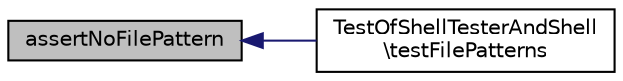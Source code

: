 digraph "assertNoFilePattern"
{
  edge [fontname="Helvetica",fontsize="10",labelfontname="Helvetica",labelfontsize="10"];
  node [fontname="Helvetica",fontsize="10",shape=record];
  rankdir="LR";
  Node1 [label="assertNoFilePattern",height=0.2,width=0.4,color="black", fillcolor="grey75", style="filled" fontcolor="black"];
  Node1 -> Node2 [dir="back",color="midnightblue",fontsize="10",style="solid",fontname="Helvetica"];
  Node2 [label="TestOfShellTesterAndShell\l\\testFilePatterns",height=0.2,width=0.4,color="black", fillcolor="white", style="filled",URL="$class_test_of_shell_tester_and_shell.html#a35bba937064952bd5942c5aad4e2327d"];
}
